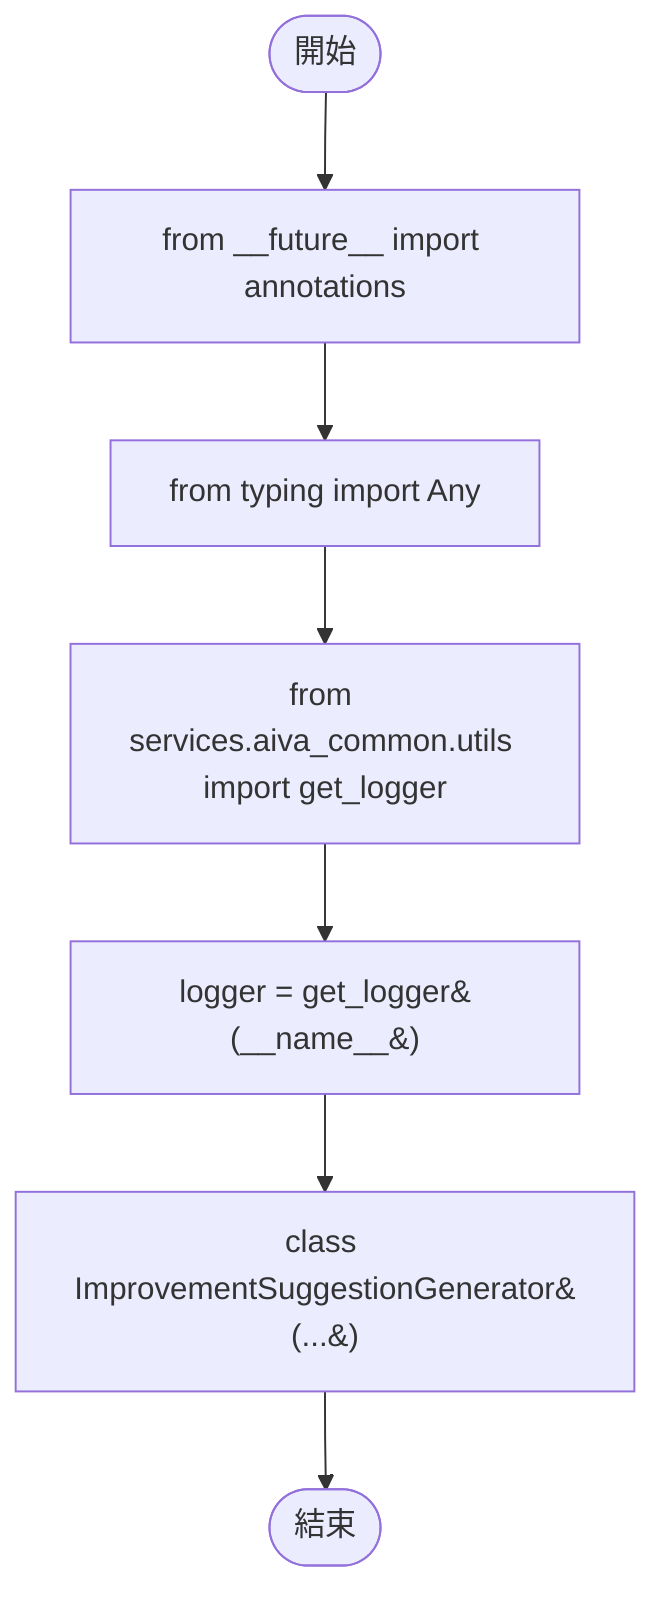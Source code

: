 flowchart TB
    n1([開始])
    n2([結束])
    n3[from __future__ import annotations]
    n4[from typing import Any]
    n5[from services.aiva_common.utils import get_logger]
    n6[logger = get_logger&#40;__name__&#41;]
    n7[class ImprovementSuggestionGenerator&#40;...&#41;]
    n1 --> n3
    n3 --> n4
    n4 --> n5
    n5 --> n6
    n6 --> n7
    n7 --> n2